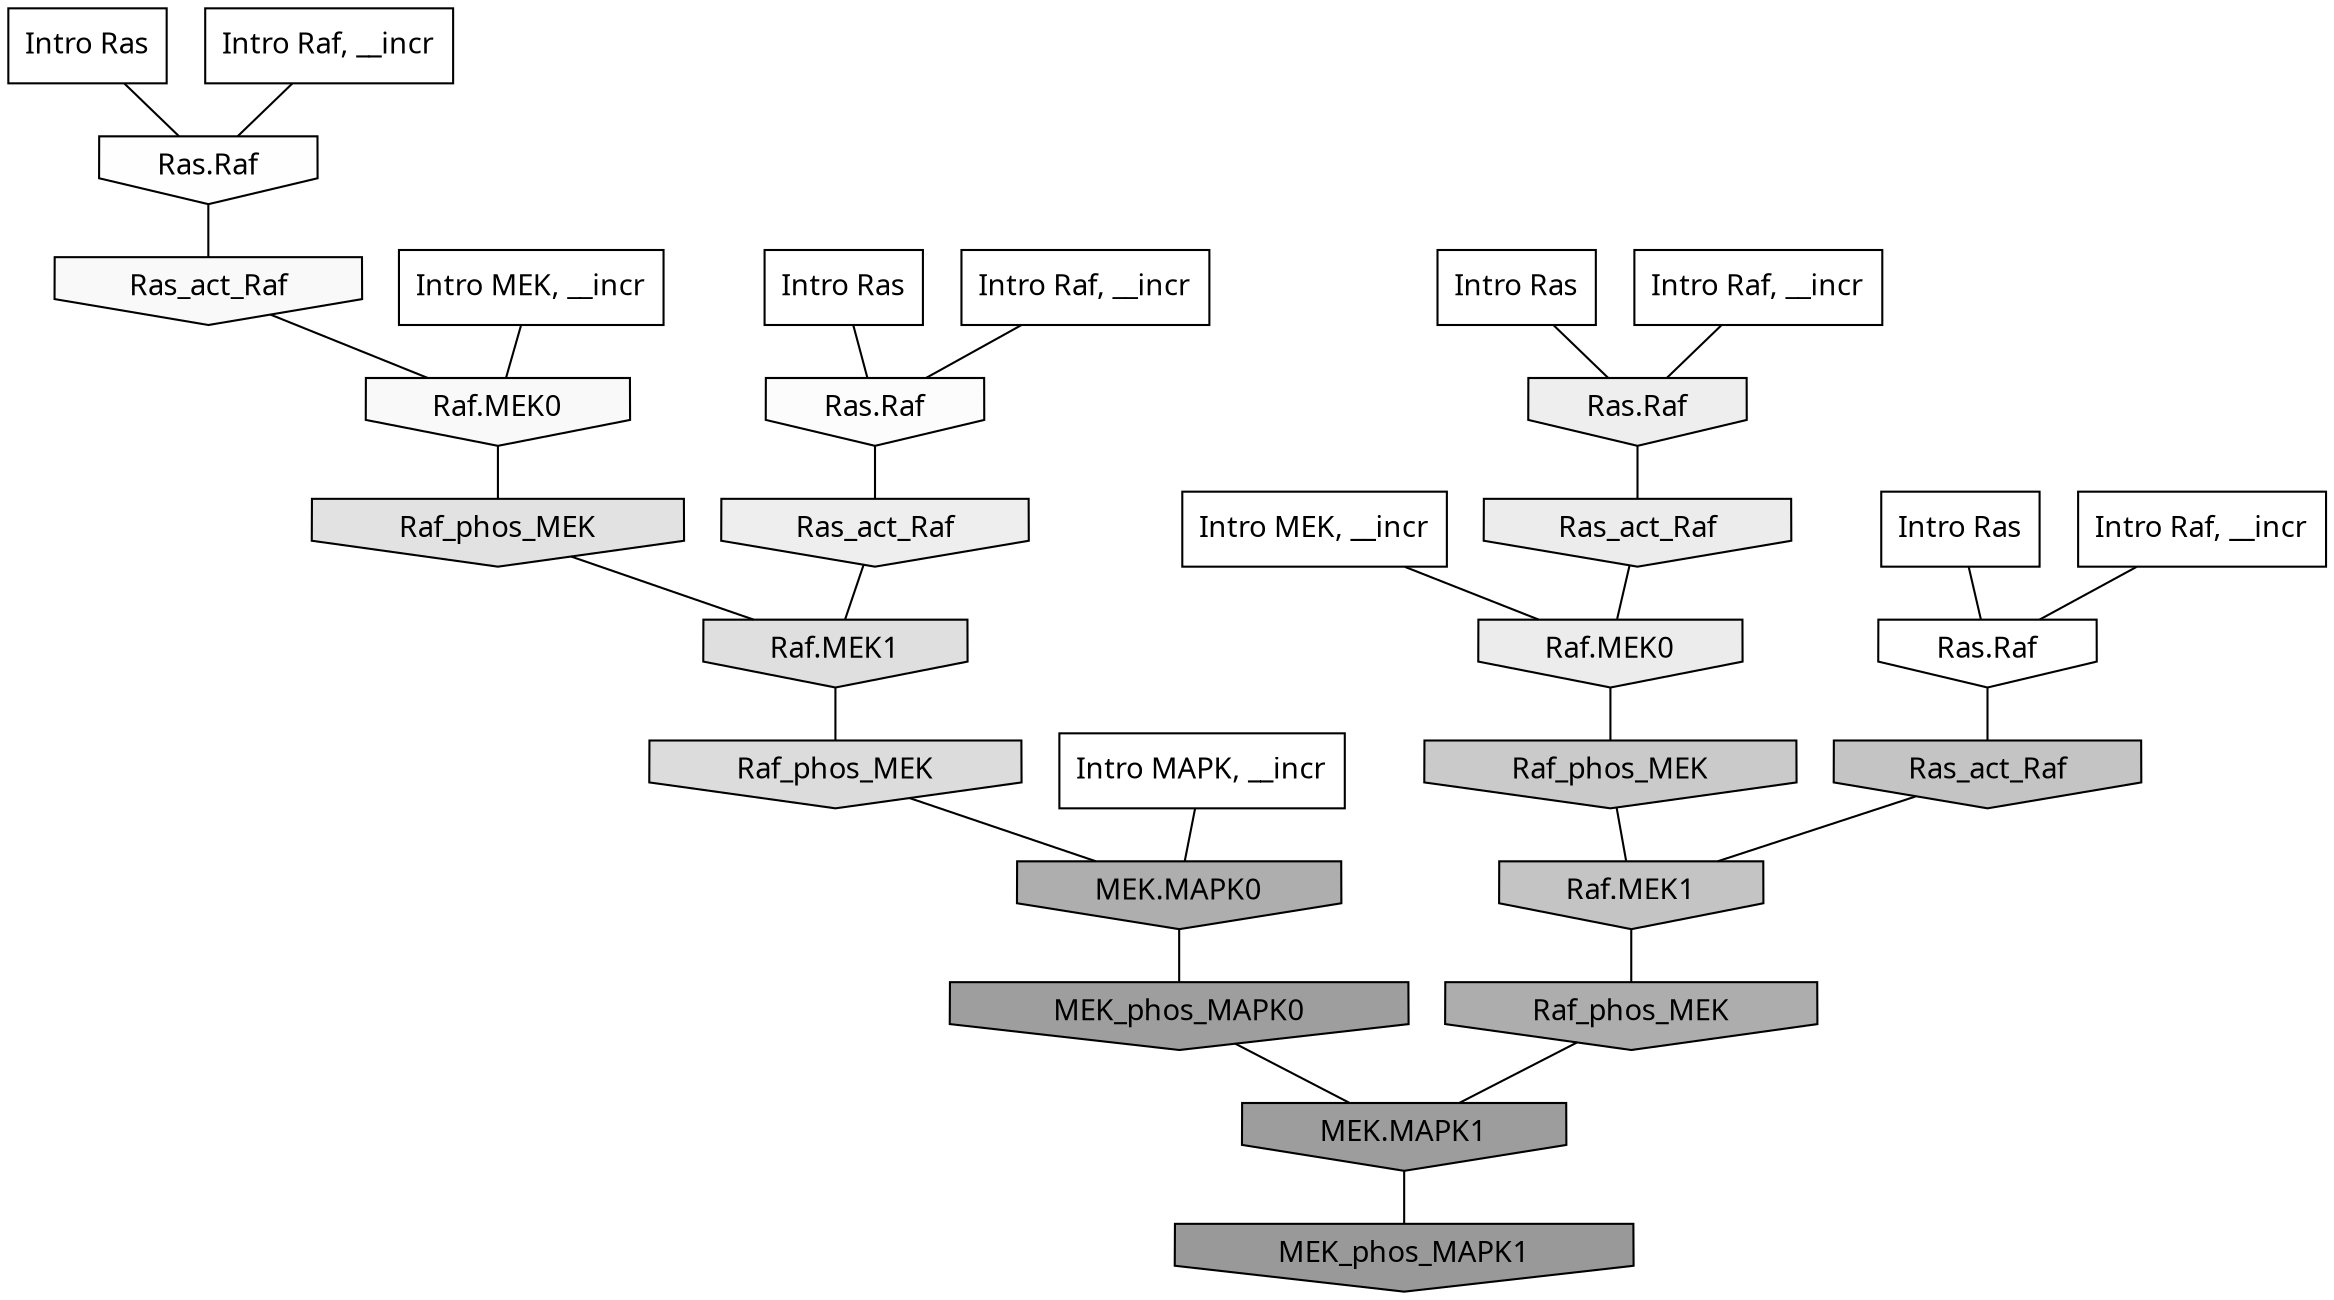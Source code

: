 digraph G{
  rankdir="TB";
  ranksep=0.30;
  node [fontname="CMU Serif"];
  edge [fontname="CMU Serif"];
  
  13 [label="Intro Ras", shape=rectangle, style=filled, fillcolor="0.000 0.000 1.000"]
  
  21 [label="Intro Ras", shape=rectangle, style=filled, fillcolor="0.000 0.000 1.000"]
  
  22 [label="Intro Ras", shape=rectangle, style=filled, fillcolor="0.000 0.000 1.000"]
  
  56 [label="Intro Ras", shape=rectangle, style=filled, fillcolor="0.000 0.000 1.000"]
  
  298 [label="Intro Raf, __incr", shape=rectangle, style=filled, fillcolor="0.000 0.000 1.000"]
  
  373 [label="Intro Raf, __incr", shape=rectangle, style=filled, fillcolor="0.000 0.000 1.000"]
  
  547 [label="Intro Raf, __incr", shape=rectangle, style=filled, fillcolor="0.000 0.000 1.000"]
  
  841 [label="Intro Raf, __incr", shape=rectangle, style=filled, fillcolor="0.000 0.000 1.000"]
  
  1199 [label="Intro MEK, __incr", shape=rectangle, style=filled, fillcolor="0.000 0.000 1.000"]
  
  1757 [label="Intro MEK, __incr", shape=rectangle, style=filled, fillcolor="0.000 0.000 1.000"]
  
  3077 [label="Intro MAPK, __incr", shape=rectangle, style=filled, fillcolor="0.000 0.000 1.000"]
  
  3331 [label="Ras.Raf", shape=invhouse, style=filled, fillcolor="0.000 0.000 0.998"]
  
  3334 [label="Ras.Raf", shape=invhouse, style=filled, fillcolor="0.000 0.000 0.996"]
  
  3395 [label="Ras.Raf", shape=invhouse, style=filled, fillcolor="0.000 0.000 0.988"]
  
  3468 [label="Ras_act_Raf", shape=invhouse, style=filled, fillcolor="0.000 0.000 0.976"]
  
  3471 [label="Raf.MEK0", shape=invhouse, style=filled, fillcolor="0.000 0.000 0.976"]
  
  3929 [label="Ras.Raf", shape=invhouse, style=filled, fillcolor="0.000 0.000 0.933"]
  
  3940 [label="Ras_act_Raf", shape=invhouse, style=filled, fillcolor="0.000 0.000 0.932"]
  
  4077 [label="Ras_act_Raf", shape=invhouse, style=filled, fillcolor="0.000 0.000 0.924"]
  
  4079 [label="Raf.MEK0", shape=invhouse, style=filled, fillcolor="0.000 0.000 0.924"]
  
  4709 [label="Raf_phos_MEK", shape=invhouse, style=filled, fillcolor="0.000 0.000 0.884"]
  
  4890 [label="Raf.MEK1", shape=invhouse, style=filled, fillcolor="0.000 0.000 0.873"]
  
  5071 [label="Raf_phos_MEK", shape=invhouse, style=filled, fillcolor="0.000 0.000 0.862"]
  
  6557 [label="Raf_phos_MEK", shape=invhouse, style=filled, fillcolor="0.000 0.000 0.790"]
  
  7249 [label="Ras_act_Raf", shape=invhouse, style=filled, fillcolor="0.000 0.000 0.767"]
  
  7251 [label="Raf.MEK1", shape=invhouse, style=filled, fillcolor="0.000 0.000 0.767"]
  
  10652 [label="MEK.MAPK0", shape=invhouse, style=filled, fillcolor="0.000 0.000 0.680"]
  
  10754 [label="Raf_phos_MEK", shape=invhouse, style=filled, fillcolor="0.000 0.000 0.678"]
  
  14497 [label="MEK_phos_MAPK0", shape=invhouse, style=filled, fillcolor="0.000 0.000 0.621"]
  
  14897 [label="MEK.MAPK1", shape=invhouse, style=filled, fillcolor="0.000 0.000 0.616"]
  
  15820 [label="MEK_phos_MAPK1", shape=invhouse, style=filled, fillcolor="0.000 0.000 0.600"]
  
  
  14897 -> 15820 [dir=none, color="0.000 0.000 0.000"] 
  14497 -> 14897 [dir=none, color="0.000 0.000 0.000"] 
  10754 -> 14897 [dir=none, color="0.000 0.000 0.000"] 
  10652 -> 14497 [dir=none, color="0.000 0.000 0.000"] 
  7251 -> 10754 [dir=none, color="0.000 0.000 0.000"] 
  7249 -> 7251 [dir=none, color="0.000 0.000 0.000"] 
  6557 -> 7251 [dir=none, color="0.000 0.000 0.000"] 
  5071 -> 10652 [dir=none, color="0.000 0.000 0.000"] 
  4890 -> 5071 [dir=none, color="0.000 0.000 0.000"] 
  4709 -> 4890 [dir=none, color="0.000 0.000 0.000"] 
  4079 -> 6557 [dir=none, color="0.000 0.000 0.000"] 
  4077 -> 4079 [dir=none, color="0.000 0.000 0.000"] 
  3940 -> 4890 [dir=none, color="0.000 0.000 0.000"] 
  3929 -> 4077 [dir=none, color="0.000 0.000 0.000"] 
  3471 -> 4709 [dir=none, color="0.000 0.000 0.000"] 
  3468 -> 3471 [dir=none, color="0.000 0.000 0.000"] 
  3395 -> 3940 [dir=none, color="0.000 0.000 0.000"] 
  3334 -> 3468 [dir=none, color="0.000 0.000 0.000"] 
  3331 -> 7249 [dir=none, color="0.000 0.000 0.000"] 
  3077 -> 10652 [dir=none, color="0.000 0.000 0.000"] 
  1757 -> 3471 [dir=none, color="0.000 0.000 0.000"] 
  1199 -> 4079 [dir=none, color="0.000 0.000 0.000"] 
  841 -> 3395 [dir=none, color="0.000 0.000 0.000"] 
  547 -> 3331 [dir=none, color="0.000 0.000 0.000"] 
  373 -> 3929 [dir=none, color="0.000 0.000 0.000"] 
  298 -> 3334 [dir=none, color="0.000 0.000 0.000"] 
  56 -> 3331 [dir=none, color="0.000 0.000 0.000"] 
  22 -> 3929 [dir=none, color="0.000 0.000 0.000"] 
  21 -> 3395 [dir=none, color="0.000 0.000 0.000"] 
  13 -> 3334 [dir=none, color="0.000 0.000 0.000"] 
  
  }
